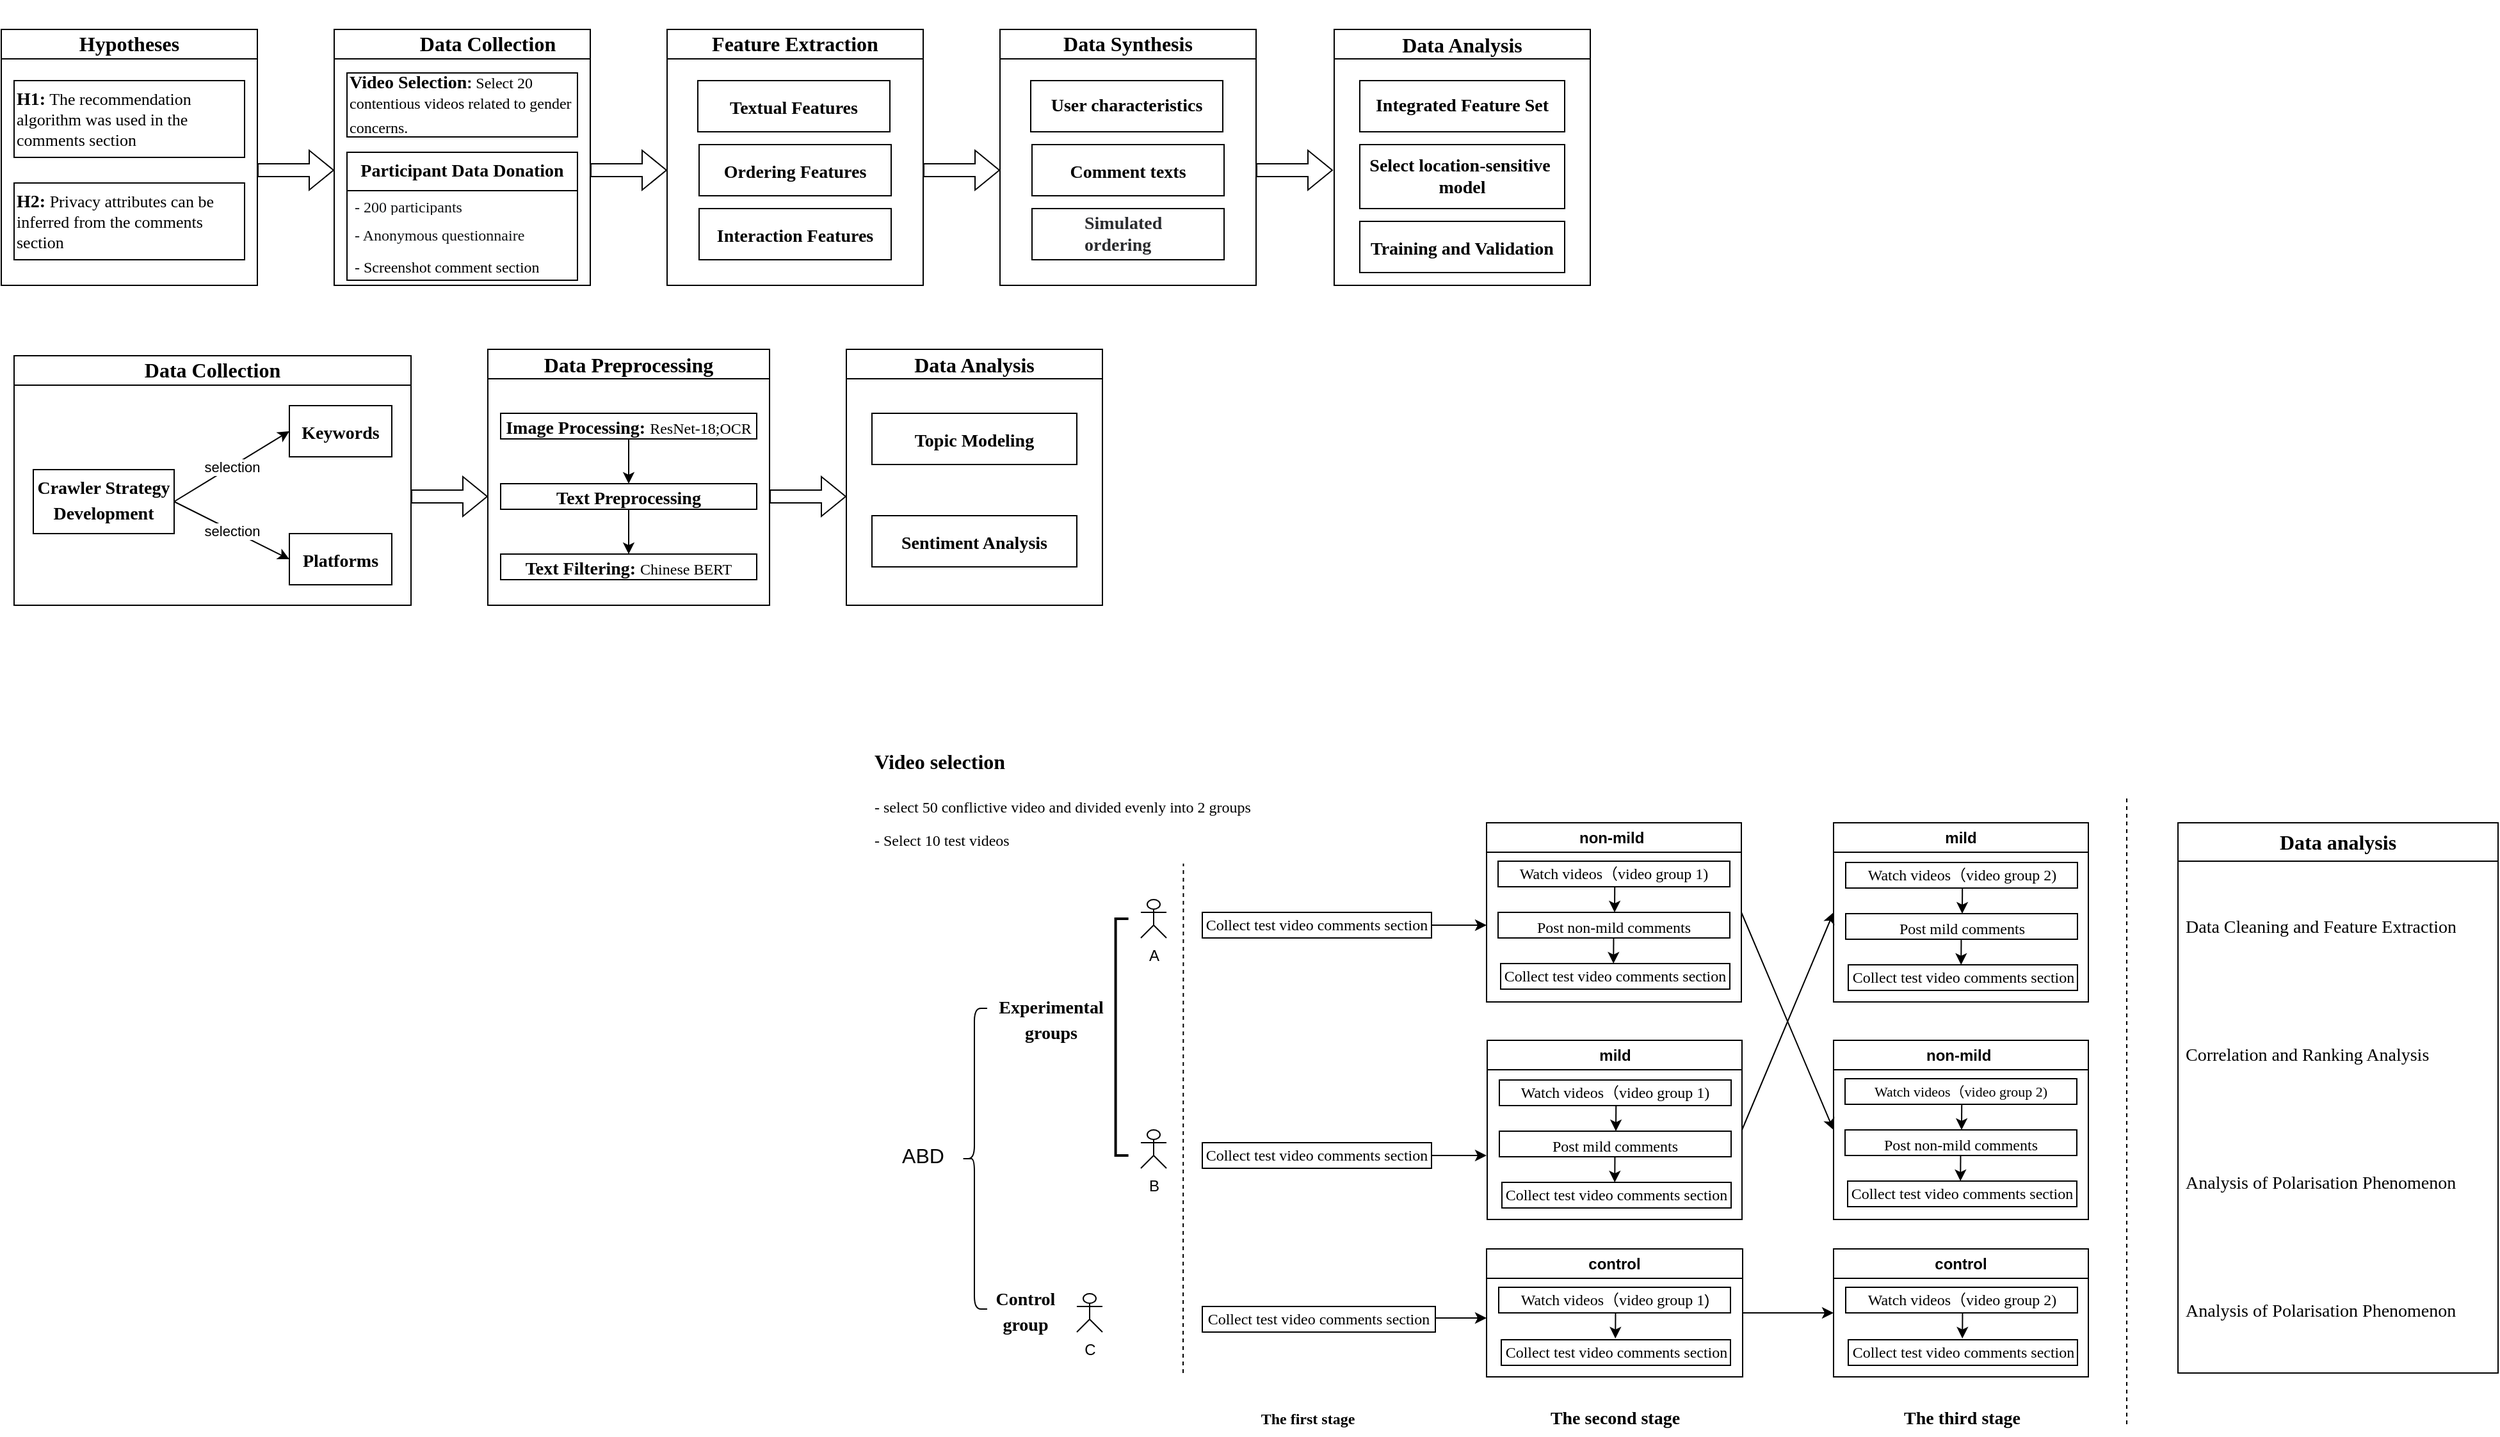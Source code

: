 <mxfile version="22.1.4" type="github">
  <diagram name="第 1 页" id="QIrQ3YniP6jFHcjuNLMh">
    <mxGraphModel dx="1466" dy="863" grid="1" gridSize="10" guides="1" tooltips="1" connect="1" arrows="1" fold="1" page="1" pageScale="1" pageWidth="827" pageHeight="1169" math="0" shadow="0">
      <root>
        <mxCell id="0" />
        <mxCell id="1" parent="0" />
        <mxCell id="Zy6eCbC35qxuOklVpRWe-1" value="&lt;h4 style=&quot;margin: 14pt 0cm 14.5pt; line-height: 29.12px; break-after: avoid; text-align: start;&quot;&gt;&lt;font style=&quot;font-size: 16px;&quot; face=&quot;Times New Roman&quot;&gt;Hypotheses&lt;/font&gt;&lt;/h4&gt;" style="swimlane;whiteSpace=wrap;html=1;verticalAlign=middle;" vertex="1" parent="1">
          <mxGeometry x="150" y="100" width="200" height="200" as="geometry" />
        </mxCell>
        <mxCell id="Zy6eCbC35qxuOklVpRWe-33" value="&lt;font style=&quot;&quot; face=&quot;Times New Roman&quot;&gt;&lt;font style=&quot;font-size: 14px;&quot;&gt;&lt;b&gt;H1:&lt;/b&gt;&lt;/font&gt;&lt;span style=&quot;font-size: 13px;&quot;&gt; The recommendation algorithm was used in the comments section&lt;/span&gt;&lt;/font&gt;" style="rounded=0;whiteSpace=wrap;html=1;align=left;" vertex="1" parent="Zy6eCbC35qxuOklVpRWe-1">
          <mxGeometry x="10" y="40" width="180" height="60" as="geometry" />
        </mxCell>
        <mxCell id="Zy6eCbC35qxuOklVpRWe-34" value="&lt;font style=&quot;&quot; face=&quot;Times New Roman&quot;&gt;&lt;font style=&quot;font-size: 14px;&quot;&gt;&lt;b&gt;H2:&lt;/b&gt;&lt;/font&gt;&lt;span style=&quot;font-size: 13px;&quot;&gt; Privacy attributes can be inferred from the comments section&lt;/span&gt;&lt;/font&gt;" style="rounded=0;whiteSpace=wrap;html=1;align=left;" vertex="1" parent="Zy6eCbC35qxuOklVpRWe-1">
          <mxGeometry x="10" y="120" width="180" height="60" as="geometry" />
        </mxCell>
        <mxCell id="Zy6eCbC35qxuOklVpRWe-4" value="&lt;ul style=&quot;border-color: var(--border-color); text-align: left; box-sizing: border-box; caret-color: rgb(42, 43, 46); color: rgb(42, 43, 46); text-size-adjust: auto;&quot;&gt;&lt;li style=&quot;border-color: var(--border-color); box-sizing: border-box; margin: 0px; padding: 0px; list-style: none;&quot;&gt;&lt;h4 style=&quot;margin: 14pt 0cm 14.5pt; line-height: 29.12px; break-after: avoid; color: rgb(0, 0, 0);&quot;&gt;&lt;font style=&quot;font-size: 16px;&quot; face=&quot;Times New Roman&quot;&gt;Data Collection&lt;/font&gt;&lt;/h4&gt;&lt;/li&gt;&lt;/ul&gt;" style="swimlane;whiteSpace=wrap;html=1;" vertex="1" parent="1">
          <mxGeometry x="410" y="100" width="200" height="200" as="geometry" />
        </mxCell>
        <mxCell id="Zy6eCbC35qxuOklVpRWe-6" value="&lt;font style=&quot;&quot;&gt;&lt;b style=&quot;&quot;&gt;&lt;font face=&quot;Times New Roman&quot; style=&quot;font-size: 14px;&quot;&gt;Video Selection&lt;/font&gt;&lt;/b&gt;&lt;b style=&quot;font-size: 12px;&quot;&gt;:&lt;/b&gt;&lt;span style=&quot;font-size: 12px; font-family: &amp;quot;Times New Roman&amp;quot;, serif;&quot; lang=&quot;EN-US&quot;&gt; &lt;/span&gt;&lt;span style=&quot;font-size: 12px; font-family: &amp;quot;Times New Roman&amp;quot;, serif;&quot; lang=&quot;EN-US&quot;&gt;Select 20 contentious videos related to gender concerns.&lt;/span&gt;&lt;/font&gt;&lt;span style=&quot;font-size: medium;&quot;&gt;&lt;/span&gt;" style="rounded=0;whiteSpace=wrap;html=1;align=left;" vertex="1" parent="Zy6eCbC35qxuOklVpRWe-4">
          <mxGeometry x="10" y="34" width="180" height="50" as="geometry" />
        </mxCell>
        <mxCell id="Zy6eCbC35qxuOklVpRWe-8" value="&lt;b style=&quot;border-color: var(--border-color); text-align: start; text-indent: -28px;&quot;&gt;&lt;font face=&quot;Times New Roman&quot; style=&quot;font-size: 14px;&quot;&gt;Participant Data Donation&lt;/font&gt;&lt;/b&gt;" style="swimlane;fontStyle=0;childLayout=stackLayout;horizontal=1;startSize=30;horizontalStack=0;resizeParent=1;resizeParentMax=0;resizeLast=0;collapsible=1;marginBottom=0;whiteSpace=wrap;html=1;" vertex="1" parent="Zy6eCbC35qxuOklVpRWe-4">
          <mxGeometry x="10" y="96" width="180" height="100" as="geometry" />
        </mxCell>
        <mxCell id="Zy6eCbC35qxuOklVpRWe-9" value="&lt;p style=&quot;box-sizing: border-box; margin: 0px; padding: 0px; color: rgb(16, 18, 20); font-size: var(--main-font-size); line-height: 21px; text-size-adjust: auto;&quot; class=&quot;tgt color_text_0 un-step-trans&quot; data-section=&quot;0&quot;&gt;&lt;font face=&quot;Times New Roman&quot;&gt;- 200 participants&lt;/font&gt;&lt;/p&gt;" style="text;strokeColor=none;fillColor=none;align=left;verticalAlign=middle;spacingLeft=4;spacingRight=4;overflow=hidden;points=[[0,0.5],[1,0.5]];portConstraint=eastwest;rotatable=0;whiteSpace=wrap;html=1;" vertex="1" parent="Zy6eCbC35qxuOklVpRWe-8">
          <mxGeometry y="30" width="180" height="20" as="geometry" />
        </mxCell>
        <mxCell id="Zy6eCbC35qxuOklVpRWe-10" value="&lt;p style=&quot;border-color: var(--border-color); font-size: var(--main-font-size); box-sizing: border-box; margin: 0px; padding: 0px; color: rgb(16, 18, 20); line-height: 21px; text-size-adjust: auto;&quot; class=&quot;tgt color_text_0 un-step-trans&quot; data-section=&quot;1&quot;&gt;&lt;font face=&quot;Times New Roman&quot;&gt;- Anonymous questionnaire&lt;/font&gt;&lt;/p&gt;" style="text;strokeColor=none;fillColor=none;align=left;verticalAlign=middle;spacingLeft=4;spacingRight=4;overflow=hidden;points=[[0,0.5],[1,0.5]];portConstraint=eastwest;rotatable=0;whiteSpace=wrap;html=1;" vertex="1" parent="Zy6eCbC35qxuOklVpRWe-8">
          <mxGeometry y="50" width="180" height="30" as="geometry" />
        </mxCell>
        <mxCell id="Zy6eCbC35qxuOklVpRWe-11" value="&lt;font face=&quot;Times New Roman&quot;&gt;- Screenshot comment section&lt;/font&gt;" style="text;strokeColor=none;fillColor=none;align=left;verticalAlign=middle;spacingLeft=4;spacingRight=4;overflow=hidden;points=[[0,0.5],[1,0.5]];portConstraint=eastwest;rotatable=0;whiteSpace=wrap;html=1;" vertex="1" parent="Zy6eCbC35qxuOklVpRWe-8">
          <mxGeometry y="80" width="180" height="20" as="geometry" />
        </mxCell>
        <mxCell id="Zy6eCbC35qxuOklVpRWe-13" value="&lt;h4 style=&quot;margin: 14pt 0cm 14.5pt; line-height: 29.12px; break-after: avoid; text-align: start;&quot;&gt;&lt;font style=&quot;font-size: 16px;&quot; face=&quot;Times New Roman&quot;&gt;Feature Extraction&lt;/font&gt;&lt;/h4&gt;" style="swimlane;whiteSpace=wrap;html=1;" vertex="1" parent="1">
          <mxGeometry x="670" y="100" width="200" height="200" as="geometry" />
        </mxCell>
        <mxCell id="Zy6eCbC35qxuOklVpRWe-14" value="&lt;b style=&quot;text-align: start;&quot;&gt;&lt;font face=&quot;Times New Roman&quot; style=&quot;font-size: 14px;&quot;&gt;Textual Features&lt;/font&gt;&lt;/b&gt;&lt;span style=&quot;font-size: medium; text-align: start;&quot;&gt;&lt;/span&gt;" style="rounded=0;whiteSpace=wrap;html=1;" vertex="1" parent="Zy6eCbC35qxuOklVpRWe-13">
          <mxGeometry x="24" y="40" width="150" height="40" as="geometry" />
        </mxCell>
        <mxCell id="Zy6eCbC35qxuOklVpRWe-16" value="&lt;b style=&quot;text-align: start;&quot;&gt;&lt;font face=&quot;Times New Roman&quot; style=&quot;font-size: 14px;&quot;&gt;Interaction Features&lt;/font&gt;&lt;/b&gt;&lt;span style=&quot;font-size: medium; text-align: start;&quot;&gt;&lt;/span&gt;" style="rounded=0;whiteSpace=wrap;html=1;" vertex="1" parent="Zy6eCbC35qxuOklVpRWe-13">
          <mxGeometry x="25" y="140" width="150" height="40" as="geometry" />
        </mxCell>
        <mxCell id="Zy6eCbC35qxuOklVpRWe-15" value="&lt;b style=&quot;text-align: start;&quot;&gt;&lt;font face=&quot;Times New Roman&quot; style=&quot;font-size: 14px;&quot;&gt;Ordering Features&lt;/font&gt;&lt;/b&gt;&lt;span style=&quot;font-size: medium; text-align: start;&quot;&gt;&lt;/span&gt;" style="rounded=0;whiteSpace=wrap;html=1;" vertex="1" parent="Zy6eCbC35qxuOklVpRWe-13">
          <mxGeometry x="25" y="90" width="150" height="40" as="geometry" />
        </mxCell>
        <mxCell id="Zy6eCbC35qxuOklVpRWe-17" value="&lt;h4 style=&quot;margin: 14pt 0cm 14.5pt; line-height: 29.12px; break-after: avoid; text-align: start;&quot;&gt;&lt;font style=&quot;font-size: 16px;&quot; face=&quot;Times New Roman&quot;&gt;Data Synthesis&lt;/font&gt;&lt;br&gt;&lt;/h4&gt;" style="swimlane;whiteSpace=wrap;html=1;" vertex="1" parent="1">
          <mxGeometry x="930" y="100" width="200" height="200" as="geometry" />
        </mxCell>
        <mxCell id="Zy6eCbC35qxuOklVpRWe-18" value="&lt;font style=&quot;font-size: 14px;&quot; face=&quot;Times New Roman&quot;&gt;&lt;b&gt;User characteristics&lt;/b&gt;&lt;/font&gt;" style="rounded=0;whiteSpace=wrap;html=1;" vertex="1" parent="Zy6eCbC35qxuOklVpRWe-17">
          <mxGeometry x="24" y="40" width="150" height="40" as="geometry" />
        </mxCell>
        <mxCell id="Zy6eCbC35qxuOklVpRWe-19" value="&lt;ul style=&quot;box-sizing: border-box; text-align: start; text-size-adjust: auto;&quot;&gt;&lt;li style=&quot;box-sizing: border-box; margin: 0px; padding: 0px; list-style: none;&quot;&gt;&lt;font style=&quot;font-size: 14px;&quot; face=&quot;Times New Roman&quot; color=&quot;#2a2b2e&quot;&gt;&lt;b&gt;Simulated ordering&lt;/b&gt;&lt;/font&gt;&lt;br&gt;&lt;/li&gt;&lt;/ul&gt;" style="rounded=0;whiteSpace=wrap;html=1;" vertex="1" parent="Zy6eCbC35qxuOklVpRWe-17">
          <mxGeometry x="25" y="140" width="150" height="40" as="geometry" />
        </mxCell>
        <mxCell id="Zy6eCbC35qxuOklVpRWe-20" value="&lt;b style=&quot;text-align: start;&quot;&gt;&lt;font face=&quot;Times New Roman&quot; style=&quot;font-size: 14px;&quot;&gt;Comment texts&lt;/font&gt;&lt;/b&gt;&lt;span style=&quot;font-size: medium; text-align: start;&quot;&gt;&lt;/span&gt;" style="rounded=0;whiteSpace=wrap;html=1;" vertex="1" parent="Zy6eCbC35qxuOklVpRWe-17">
          <mxGeometry x="25" y="90" width="150" height="40" as="geometry" />
        </mxCell>
        <mxCell id="Zy6eCbC35qxuOklVpRWe-21" value="&lt;font style=&quot;font-size: 16px;&quot; face=&quot;Times New Roman&quot;&gt;Data Analysis&lt;/font&gt;&lt;span style=&quot;font-size: medium; font-weight: 400; text-align: start;&quot;&gt;&lt;/span&gt;" style="swimlane;whiteSpace=wrap;html=1;" vertex="1" parent="1">
          <mxGeometry x="1191" y="100" width="200" height="200" as="geometry" />
        </mxCell>
        <mxCell id="Zy6eCbC35qxuOklVpRWe-24" value="&lt;font face=&quot;Times New Roman&quot; style=&quot;font-size: 14px;&quot;&gt;&lt;b&gt;Integrated Feature Set&lt;/b&gt;&lt;/font&gt;" style="rounded=0;whiteSpace=wrap;html=1;" vertex="1" parent="Zy6eCbC35qxuOklVpRWe-21">
          <mxGeometry x="20" y="40" width="160" height="40" as="geometry" />
        </mxCell>
        <mxCell id="Zy6eCbC35qxuOklVpRWe-25" value="&lt;font style=&quot;font-size: 14px;&quot; face=&quot;Times New Roman&quot;&gt;&lt;b&gt;Select location-sensitive&amp;nbsp; model&lt;/b&gt;&lt;/font&gt;" style="rounded=0;whiteSpace=wrap;html=1;" vertex="1" parent="Zy6eCbC35qxuOklVpRWe-21">
          <mxGeometry x="20" y="90" width="160" height="50" as="geometry" />
        </mxCell>
        <mxCell id="Zy6eCbC35qxuOklVpRWe-26" value="&lt;b style=&quot;text-align: start;&quot;&gt;&lt;font face=&quot;Times New Roman&quot; style=&quot;font-size: 14px;&quot;&gt;Training and Validation&lt;/font&gt;&lt;/b&gt;&lt;span style=&quot;font-size: medium; text-align: start;&quot;&gt;&lt;/span&gt;" style="rounded=0;whiteSpace=wrap;html=1;" vertex="1" parent="Zy6eCbC35qxuOklVpRWe-21">
          <mxGeometry x="20" y="150" width="160" height="40" as="geometry" />
        </mxCell>
        <mxCell id="Zy6eCbC35qxuOklVpRWe-27" value="" style="shape=flexArrow;endArrow=classic;html=1;rounded=0;" edge="1" parent="1">
          <mxGeometry width="50" height="50" relative="1" as="geometry">
            <mxPoint x="350" y="210" as="sourcePoint" />
            <mxPoint x="410" y="210" as="targetPoint" />
          </mxGeometry>
        </mxCell>
        <mxCell id="Zy6eCbC35qxuOklVpRWe-28" value="" style="shape=flexArrow;endArrow=classic;html=1;rounded=0;" edge="1" parent="1">
          <mxGeometry width="50" height="50" relative="1" as="geometry">
            <mxPoint x="610" y="210" as="sourcePoint" />
            <mxPoint x="670" y="210" as="targetPoint" />
          </mxGeometry>
        </mxCell>
        <mxCell id="Zy6eCbC35qxuOklVpRWe-29" value="" style="shape=flexArrow;endArrow=classic;html=1;rounded=0;" edge="1" parent="1">
          <mxGeometry width="50" height="50" relative="1" as="geometry">
            <mxPoint x="870" y="210" as="sourcePoint" />
            <mxPoint x="930" y="210" as="targetPoint" />
          </mxGeometry>
        </mxCell>
        <mxCell id="Zy6eCbC35qxuOklVpRWe-30" value="" style="shape=flexArrow;endArrow=classic;html=1;rounded=0;" edge="1" parent="1">
          <mxGeometry width="50" height="50" relative="1" as="geometry">
            <mxPoint x="1130" y="210" as="sourcePoint" />
            <mxPoint x="1190" y="210" as="targetPoint" />
          </mxGeometry>
        </mxCell>
        <mxCell id="Zy6eCbC35qxuOklVpRWe-64" value="&lt;h4 style=&quot;margin: 14pt 0cm 14.5pt; line-height: 29.12px; break-after: avoid; text-align: start;&quot;&gt;&lt;font style=&quot;font-size: 16px;&quot; face=&quot;Times New Roman&quot;&gt;Data Collection&lt;/font&gt;&lt;/h4&gt;&lt;h4 style=&quot;margin: 14pt 0cm 14.5pt; line-height: 29.12px; break-after: avoid; font-size: 14pt; font-family: &amp;quot;等线 Light&amp;quot;; text-align: start;&quot;&gt;&lt;/h4&gt;" style="swimlane;whiteSpace=wrap;html=1;verticalAlign=middle;" vertex="1" parent="1">
          <mxGeometry x="160" y="355" width="310" height="195" as="geometry" />
        </mxCell>
        <mxCell id="Zy6eCbC35qxuOklVpRWe-89" value="&lt;b style=&quot;text-align: start;&quot;&gt;&lt;font style=&quot;font-size: 14px;&quot; face=&quot;Times New Roman&quot;&gt;Crawler Strategy Development&lt;/font&gt;&lt;/b&gt;&lt;span style=&quot;font-size: medium; text-align: start;&quot;&gt;&lt;/span&gt;" style="rounded=0;whiteSpace=wrap;html=1;" vertex="1" parent="Zy6eCbC35qxuOklVpRWe-64">
          <mxGeometry x="15" y="89" width="110" height="50" as="geometry" />
        </mxCell>
        <mxCell id="Zy6eCbC35qxuOklVpRWe-90" value="&lt;b style=&quot;text-align: start;&quot;&gt;&lt;font face=&quot;Times New Roman&quot; style=&quot;font-size: 14px;&quot;&gt;Keywords&lt;/font&gt;&lt;/b&gt;&lt;span style=&quot;font-size: medium; text-align: start;&quot;&gt;&lt;/span&gt;" style="rounded=0;whiteSpace=wrap;html=1;" vertex="1" parent="Zy6eCbC35qxuOklVpRWe-64">
          <mxGeometry x="215" y="39" width="80" height="40" as="geometry" />
        </mxCell>
        <mxCell id="Zy6eCbC35qxuOklVpRWe-91" value="&lt;b style=&quot;text-align: start;&quot;&gt;&lt;font style=&quot;font-size: 14px;&quot; face=&quot;Times New Roman&quot;&gt;Platforms&lt;/font&gt;&lt;/b&gt;&lt;span style=&quot;font-size: medium; text-align: start;&quot;&gt;&lt;/span&gt;" style="rounded=0;whiteSpace=wrap;html=1;" vertex="1" parent="Zy6eCbC35qxuOklVpRWe-64">
          <mxGeometry x="215" y="139" width="80" height="40" as="geometry" />
        </mxCell>
        <mxCell id="Zy6eCbC35qxuOklVpRWe-94" value="" style="endArrow=classic;html=1;rounded=0;exitX=1;exitY=0.5;exitDx=0;exitDy=0;" edge="1" parent="Zy6eCbC35qxuOklVpRWe-64" source="Zy6eCbC35qxuOklVpRWe-89">
          <mxGeometry relative="1" as="geometry">
            <mxPoint x="125" y="99" as="sourcePoint" />
            <mxPoint x="215" y="59" as="targetPoint" />
          </mxGeometry>
        </mxCell>
        <mxCell id="Zy6eCbC35qxuOklVpRWe-95" value="selection" style="edgeLabel;resizable=0;html=1;align=center;verticalAlign=middle;" connectable="0" vertex="1" parent="Zy6eCbC35qxuOklVpRWe-94">
          <mxGeometry relative="1" as="geometry" />
        </mxCell>
        <mxCell id="Zy6eCbC35qxuOklVpRWe-100" value="" style="endArrow=classic;html=1;rounded=0;entryX=0;entryY=0.5;entryDx=0;entryDy=0;exitX=1;exitY=0.5;exitDx=0;exitDy=0;" edge="1" parent="Zy6eCbC35qxuOklVpRWe-64" source="Zy6eCbC35qxuOklVpRWe-89" target="Zy6eCbC35qxuOklVpRWe-91">
          <mxGeometry relative="1" as="geometry">
            <mxPoint x="125" y="109" as="sourcePoint" />
            <mxPoint x="205" y="169" as="targetPoint" />
          </mxGeometry>
        </mxCell>
        <mxCell id="Zy6eCbC35qxuOklVpRWe-101" value="selection" style="edgeLabel;resizable=0;html=1;align=center;verticalAlign=middle;" connectable="0" vertex="1" parent="Zy6eCbC35qxuOklVpRWe-100">
          <mxGeometry relative="1" as="geometry" />
        </mxCell>
        <mxCell id="Zy6eCbC35qxuOklVpRWe-81" value="&lt;font style=&quot;font-size: 16px;&quot; face=&quot;Times New Roman&quot;&gt;Data Preprocessing&lt;/font&gt;&lt;span style=&quot;font-size: medium; font-weight: 400; text-align: start;&quot;&gt;&lt;/span&gt;" style="swimlane;whiteSpace=wrap;html=1;" vertex="1" parent="1">
          <mxGeometry x="530" y="350" width="220" height="200" as="geometry" />
        </mxCell>
        <mxCell id="Zy6eCbC35qxuOklVpRWe-74" value="&lt;b style=&quot;&quot;&gt;&lt;font style=&quot;font-size: 14px;&quot; face=&quot;Times New Roman&quot;&gt;Image Processing:&amp;nbsp;&lt;/font&gt;&lt;/b&gt;&lt;span style=&quot;font-size: medium;&quot;&gt;&lt;/span&gt;&lt;font face=&quot;Times New Roman&quot;&gt;ResNet-18;OCR&lt;/font&gt;" style="rounded=0;whiteSpace=wrap;html=1;align=center;" vertex="1" parent="Zy6eCbC35qxuOklVpRWe-81">
          <mxGeometry x="10" y="50" width="200" height="20" as="geometry" />
        </mxCell>
        <mxCell id="Zy6eCbC35qxuOklVpRWe-75" value="&lt;b style=&quot;text-align: start;&quot;&gt;&lt;font style=&quot;font-size: 14px;&quot; face=&quot;Times New Roman&quot;&gt;Text Filtering:&amp;nbsp;&lt;/font&gt;&lt;/b&gt;&lt;span style=&quot;text-align: start;&quot;&gt;&lt;/span&gt;&lt;font face=&quot;Times New Roman&quot; style=&quot;font-size: 12px;&quot;&gt;Chinese BERT&lt;/font&gt;&lt;span style=&quot;font-size: medium; text-align: start;&quot;&gt;&lt;/span&gt;" style="rounded=0;whiteSpace=wrap;html=1;" vertex="1" parent="Zy6eCbC35qxuOklVpRWe-81">
          <mxGeometry x="10" y="160" width="200" height="20" as="geometry" />
        </mxCell>
        <mxCell id="Zy6eCbC35qxuOklVpRWe-76" value="&lt;b style=&quot;text-align: start;&quot;&gt;&lt;font style=&quot;font-size: 14px;&quot; face=&quot;Times New Roman&quot;&gt;Text Preprocessing&lt;/font&gt;&lt;/b&gt;&lt;span style=&quot;font-size: medium; text-align: start;&quot;&gt;&lt;/span&gt;" style="rounded=0;whiteSpace=wrap;html=1;" vertex="1" parent="Zy6eCbC35qxuOklVpRWe-81">
          <mxGeometry x="10" y="105" width="200" height="20" as="geometry" />
        </mxCell>
        <mxCell id="Zy6eCbC35qxuOklVpRWe-110" value="" style="endArrow=classic;html=1;rounded=0;entryX=0.5;entryY=0;entryDx=0;entryDy=0;exitX=0.5;exitY=1;exitDx=0;exitDy=0;" edge="1" parent="Zy6eCbC35qxuOklVpRWe-81" source="Zy6eCbC35qxuOklVpRWe-76" target="Zy6eCbC35qxuOklVpRWe-75">
          <mxGeometry width="50" height="50" relative="1" as="geometry">
            <mxPoint x="40" y="120" as="sourcePoint" />
            <mxPoint x="90" y="70" as="targetPoint" />
          </mxGeometry>
        </mxCell>
        <mxCell id="Zy6eCbC35qxuOklVpRWe-111" value="" style="endArrow=classic;html=1;rounded=0;entryX=0.5;entryY=0;entryDx=0;entryDy=0;exitX=0.5;exitY=1;exitDx=0;exitDy=0;" edge="1" parent="Zy6eCbC35qxuOklVpRWe-81" source="Zy6eCbC35qxuOklVpRWe-74" target="Zy6eCbC35qxuOklVpRWe-76">
          <mxGeometry width="50" height="50" relative="1" as="geometry">
            <mxPoint x="110" y="70" as="sourcePoint" />
            <mxPoint x="109.81" y="105" as="targetPoint" />
          </mxGeometry>
        </mxCell>
        <mxCell id="Zy6eCbC35qxuOklVpRWe-85" value="" style="shape=flexArrow;endArrow=classic;html=1;rounded=0;" edge="1" parent="1">
          <mxGeometry width="50" height="50" relative="1" as="geometry">
            <mxPoint x="470" y="465" as="sourcePoint" />
            <mxPoint x="530" y="465" as="targetPoint" />
          </mxGeometry>
        </mxCell>
        <mxCell id="Zy6eCbC35qxuOklVpRWe-88" value="" style="shape=flexArrow;endArrow=classic;html=1;rounded=0;" edge="1" parent="1">
          <mxGeometry width="50" height="50" relative="1" as="geometry">
            <mxPoint x="750" y="465" as="sourcePoint" />
            <mxPoint x="810" y="465" as="targetPoint" />
          </mxGeometry>
        </mxCell>
        <mxCell id="Zy6eCbC35qxuOklVpRWe-112" value="&lt;font style=&quot;font-size: 16px;&quot; face=&quot;Times New Roman&quot;&gt;Data Analysis&lt;/font&gt;&lt;span style=&quot;font-size: medium; font-weight: 400; text-align: start;&quot;&gt;&lt;/span&gt;" style="swimlane;whiteSpace=wrap;html=1;" vertex="1" parent="1">
          <mxGeometry x="810" y="350" width="200" height="200" as="geometry" />
        </mxCell>
        <mxCell id="Zy6eCbC35qxuOklVpRWe-113" value="&lt;b style=&quot;text-align: start;&quot;&gt;&lt;font style=&quot;font-size: 14px;&quot; face=&quot;Times New Roman&quot;&gt;Topic Modeling&lt;/font&gt;&lt;/b&gt;&lt;span style=&quot;font-size: medium; text-align: start;&quot;&gt;&lt;/span&gt;" style="rounded=0;whiteSpace=wrap;html=1;" vertex="1" parent="Zy6eCbC35qxuOklVpRWe-112">
          <mxGeometry x="20" y="50" width="160" height="40" as="geometry" />
        </mxCell>
        <mxCell id="Zy6eCbC35qxuOklVpRWe-114" value="&lt;b style=&quot;text-align: start;&quot;&gt;&lt;font style=&quot;font-size: 14px;&quot; face=&quot;Times New Roman&quot;&gt;Sentiment Analysis&lt;/font&gt;&lt;/b&gt;&lt;span style=&quot;font-size: medium; text-align: start;&quot;&gt;&lt;/span&gt;" style="rounded=0;whiteSpace=wrap;html=1;" vertex="1" parent="Zy6eCbC35qxuOklVpRWe-112">
          <mxGeometry x="20" y="130" width="160" height="40" as="geometry" />
        </mxCell>
        <mxCell id="Zy6eCbC35qxuOklVpRWe-116" value="&lt;font style=&quot;font-size: 16px;&quot;&gt;ABD&lt;/font&gt;" style="text;html=1;strokeColor=none;fillColor=none;align=center;verticalAlign=middle;whiteSpace=wrap;rounded=0;" vertex="1" parent="1">
          <mxGeometry x="840" y="970" width="60" height="20" as="geometry" />
        </mxCell>
        <mxCell id="Zy6eCbC35qxuOklVpRWe-117" value="A" style="shape=umlActor;verticalLabelPosition=bottom;verticalAlign=top;html=1;outlineConnect=0;" vertex="1" parent="1">
          <mxGeometry x="1040" y="780" width="20" height="30" as="geometry" />
        </mxCell>
        <mxCell id="Zy6eCbC35qxuOklVpRWe-118" value="B" style="shape=umlActor;verticalLabelPosition=bottom;verticalAlign=top;html=1;outlineConnect=0;" vertex="1" parent="1">
          <mxGeometry x="1040" y="960" width="20" height="30" as="geometry" />
        </mxCell>
        <mxCell id="Zy6eCbC35qxuOklVpRWe-119" value="C" style="shape=umlActor;verticalLabelPosition=bottom;verticalAlign=top;html=1;outlineConnect=0;" vertex="1" parent="1">
          <mxGeometry x="990" y="1088" width="20" height="30" as="geometry" />
        </mxCell>
        <mxCell id="Zy6eCbC35qxuOklVpRWe-127" value="" style="shape=curlyBracket;whiteSpace=wrap;html=1;rounded=1;labelPosition=left;verticalLabelPosition=middle;align=right;verticalAlign=middle;" vertex="1" parent="1">
          <mxGeometry x="900" y="865" width="20" height="235" as="geometry" />
        </mxCell>
        <mxCell id="Zy6eCbC35qxuOklVpRWe-137" value="&lt;b style=&quot;text-align: start;&quot;&gt;&lt;font face=&quot;Times New Roman&quot; style=&quot;font-size: 14px;&quot;&gt;Experimental groups&lt;/font&gt;&lt;/b&gt;&lt;span style=&quot;font-size: medium; text-align: start;&quot;&gt;&lt;/span&gt;" style="text;html=1;strokeColor=none;fillColor=none;align=center;verticalAlign=middle;whiteSpace=wrap;rounded=0;" vertex="1" parent="1">
          <mxGeometry x="940" y="860" width="60" height="30" as="geometry" />
        </mxCell>
        <mxCell id="Zy6eCbC35qxuOklVpRWe-139" value="&lt;b style=&quot;text-align: start;&quot;&gt;&lt;font style=&quot;font-size: 14px;&quot; face=&quot;Times New Roman&quot;&gt;Control group&lt;/font&gt;&lt;/b&gt;&lt;span style=&quot;font-size: medium; text-align: start;&quot;&gt;&lt;/span&gt;" style="text;html=1;strokeColor=none;fillColor=none;align=center;verticalAlign=middle;whiteSpace=wrap;rounded=0;" vertex="1" parent="1">
          <mxGeometry x="920" y="1088" width="60" height="30" as="geometry" />
        </mxCell>
        <mxCell id="Zy6eCbC35qxuOklVpRWe-141" value="&lt;h1&gt;&lt;font face=&quot;Times New Roman&quot;&gt;&lt;b style=&quot;font-size: medium;&quot;&gt;Video selection&lt;/b&gt;&lt;span style=&quot;font-size: medium; font-weight: 400;&quot;&gt;&lt;/span&gt;&lt;br&gt;&lt;/font&gt;&lt;/h1&gt;&lt;p&gt;&lt;font style=&quot;font-size: 12px;&quot; face=&quot;Times New Roman&quot;&gt;- select 50 conflictive video and divided evenly into 2 groups&lt;/font&gt;&lt;/p&gt;&lt;font style=&quot;font-size: 12px;&quot; face=&quot;Times New Roman&quot;&gt;- Select 10 test videos&lt;/font&gt;" style="text;html=1;strokeColor=none;fillColor=none;spacing=5;spacingTop=-20;whiteSpace=wrap;overflow=hidden;rounded=0;" vertex="1" parent="1">
          <mxGeometry x="827" y="650" width="360" height="100" as="geometry" />
        </mxCell>
        <mxCell id="Zy6eCbC35qxuOklVpRWe-146" value="&lt;b style=&quot;text-align: start;&quot;&gt;&lt;font style=&quot;font-size: 12px;&quot; face=&quot;Times New Roman&quot;&gt;The first stage&lt;/font&gt;&lt;/b&gt;&lt;span style=&quot;font-size: medium; text-align: start;&quot;&gt;&lt;/span&gt;" style="text;html=1;align=center;verticalAlign=middle;resizable=0;points=[];autosize=1;strokeColor=none;fillColor=none;" vertex="1" parent="1">
          <mxGeometry x="1120" y="1169" width="100" height="30" as="geometry" />
        </mxCell>
        <mxCell id="Zy6eCbC35qxuOklVpRWe-154" value="" style="strokeWidth=2;html=1;shape=mxgraph.flowchart.annotation_1;align=left;pointerEvents=1;" vertex="1" parent="1">
          <mxGeometry x="1020.3" y="795" width="10" height="185" as="geometry" />
        </mxCell>
        <mxCell id="Zy6eCbC35qxuOklVpRWe-157" value="" style="endArrow=none;dashed=1;html=1;rounded=0;entryX=0.684;entryY=1.019;entryDx=0;entryDy=0;entryPerimeter=0;" edge="1" parent="1" target="Zy6eCbC35qxuOklVpRWe-141">
          <mxGeometry width="50" height="50" relative="1" as="geometry">
            <mxPoint x="1073" y="1150" as="sourcePoint" />
            <mxPoint x="1080" y="910" as="targetPoint" />
          </mxGeometry>
        </mxCell>
        <mxCell id="Zy6eCbC35qxuOklVpRWe-177" value="&lt;font face=&quot;Times New Roman&quot;&gt;Collect test video comments section&lt;/font&gt;" style="rounded=0;whiteSpace=wrap;html=1;" vertex="1" parent="1">
          <mxGeometry x="1088" y="1098" width="182" height="20" as="geometry" />
        </mxCell>
        <mxCell id="Zy6eCbC35qxuOklVpRWe-178" value="&lt;font face=&quot;Times New Roman&quot;&gt;Collect test video comments section&lt;/font&gt;" style="rounded=0;whiteSpace=wrap;html=1;" vertex="1" parent="1">
          <mxGeometry x="1088" y="970" width="179" height="20" as="geometry" />
        </mxCell>
        <mxCell id="Zy6eCbC35qxuOklVpRWe-179" value="&lt;font face=&quot;Times New Roman&quot;&gt;Collect test video comments section&lt;/font&gt;" style="rounded=0;whiteSpace=wrap;html=1;" vertex="1" parent="1">
          <mxGeometry x="1088" y="790" width="179" height="20" as="geometry" />
        </mxCell>
        <mxCell id="Zy6eCbC35qxuOklVpRWe-184" value="control" style="swimlane;whiteSpace=wrap;html=1;" vertex="1" parent="1">
          <mxGeometry x="1310" y="1053" width="200" height="100" as="geometry" />
        </mxCell>
        <mxCell id="Zy6eCbC35qxuOklVpRWe-186" value="&lt;font face=&quot;Times New Roman&quot;&gt;Collect test video comments section&lt;/font&gt;" style="rounded=0;whiteSpace=wrap;html=1;" vertex="1" parent="Zy6eCbC35qxuOklVpRWe-184">
          <mxGeometry x="11.5" y="71" width="179" height="20" as="geometry" />
        </mxCell>
        <mxCell id="Zy6eCbC35qxuOklVpRWe-187" value="&lt;font face=&quot;Times New Roman&quot;&gt;Watch videos（video group 1&lt;/font&gt;)" style="rounded=0;whiteSpace=wrap;html=1;" vertex="1" parent="Zy6eCbC35qxuOklVpRWe-184">
          <mxGeometry x="9.5" y="30" width="181" height="20" as="geometry" />
        </mxCell>
        <mxCell id="Zy6eCbC35qxuOklVpRWe-189" value="" style="endArrow=classic;html=1;rounded=0;" edge="1" parent="Zy6eCbC35qxuOklVpRWe-184">
          <mxGeometry width="50" height="50" relative="1" as="geometry">
            <mxPoint x="100.74" y="50" as="sourcePoint" />
            <mxPoint x="100.62" y="70" as="targetPoint" />
          </mxGeometry>
        </mxCell>
        <mxCell id="Zy6eCbC35qxuOklVpRWe-190" value="non-mild&amp;nbsp;" style="swimlane;whiteSpace=wrap;html=1;" vertex="1" parent="1">
          <mxGeometry x="1581" y="890" width="199" height="140" as="geometry" />
        </mxCell>
        <mxCell id="Zy6eCbC35qxuOklVpRWe-191" value="&lt;font face=&quot;Times New Roman&quot;&gt;Post&amp;nbsp;non-mild comments&lt;/font&gt;&lt;span style=&quot;font-size: medium; text-align: start;&quot;&gt;&lt;/span&gt;" style="whiteSpace=wrap;html=1;" vertex="1" parent="Zy6eCbC35qxuOklVpRWe-190">
          <mxGeometry x="9" y="70" width="181" height="20" as="geometry" />
        </mxCell>
        <mxCell id="Zy6eCbC35qxuOklVpRWe-192" value="&lt;font face=&quot;Times New Roman&quot;&gt;Collect test video comments section&lt;/font&gt;" style="rounded=0;whiteSpace=wrap;html=1;" vertex="1" parent="Zy6eCbC35qxuOklVpRWe-190">
          <mxGeometry x="11" y="110" width="179" height="20" as="geometry" />
        </mxCell>
        <mxCell id="Zy6eCbC35qxuOklVpRWe-193" value="&lt;font face=&quot;Times New Roman&quot; style=&quot;font-size: 11px;&quot;&gt;&lt;font style=&quot;font-size: 11px;&quot;&gt;Watch videos&lt;/font&gt;（video group 2)&lt;/font&gt;" style="rounded=0;whiteSpace=wrap;html=1;" vertex="1" parent="Zy6eCbC35qxuOklVpRWe-190">
          <mxGeometry x="9" y="30" width="181" height="20" as="geometry" />
        </mxCell>
        <mxCell id="Zy6eCbC35qxuOklVpRWe-194" value="" style="endArrow=classic;html=1;rounded=0;" edge="1" parent="Zy6eCbC35qxuOklVpRWe-190">
          <mxGeometry width="50" height="50" relative="1" as="geometry">
            <mxPoint x="100.12" y="50" as="sourcePoint" />
            <mxPoint x="100" y="70" as="targetPoint" />
          </mxGeometry>
        </mxCell>
        <mxCell id="Zy6eCbC35qxuOklVpRWe-195" value="" style="endArrow=classic;html=1;rounded=0;" edge="1" parent="Zy6eCbC35qxuOklVpRWe-190">
          <mxGeometry width="50" height="50" relative="1" as="geometry">
            <mxPoint x="99.24" y="90" as="sourcePoint" />
            <mxPoint x="99.12" y="110" as="targetPoint" />
          </mxGeometry>
        </mxCell>
        <mxCell id="Zy6eCbC35qxuOklVpRWe-196" value="mild" style="swimlane;whiteSpace=wrap;html=1;" vertex="1" parent="1">
          <mxGeometry x="1581" y="720" width="199" height="140" as="geometry" />
        </mxCell>
        <mxCell id="Zy6eCbC35qxuOklVpRWe-197" value="&lt;font face=&quot;Times New Roman&quot;&gt;Post mild comments&lt;/font&gt;&lt;span style=&quot;font-size: medium; text-align: start;&quot;&gt;&lt;/span&gt;" style="whiteSpace=wrap;html=1;" vertex="1" parent="Zy6eCbC35qxuOklVpRWe-196">
          <mxGeometry x="9.5" y="71" width="181" height="20" as="geometry" />
        </mxCell>
        <mxCell id="Zy6eCbC35qxuOklVpRWe-198" value="&lt;font face=&quot;Times New Roman&quot;&gt;Collect test video comments section&lt;/font&gt;" style="rounded=0;whiteSpace=wrap;html=1;" vertex="1" parent="Zy6eCbC35qxuOklVpRWe-196">
          <mxGeometry x="11.5" y="111" width="179" height="20" as="geometry" />
        </mxCell>
        <mxCell id="Zy6eCbC35qxuOklVpRWe-199" value="&lt;font face=&quot;Times New Roman&quot; style=&quot;font-size: 12px;&quot;&gt;&lt;font style=&quot;font-size: 12px;&quot;&gt;Watch videos&lt;/font&gt;（video group 2)&lt;/font&gt;" style="rounded=0;whiteSpace=wrap;html=1;" vertex="1" parent="Zy6eCbC35qxuOklVpRWe-196">
          <mxGeometry x="9.5" y="31" width="181" height="20" as="geometry" />
        </mxCell>
        <mxCell id="Zy6eCbC35qxuOklVpRWe-200" value="" style="endArrow=classic;html=1;rounded=0;" edge="1" parent="Zy6eCbC35qxuOklVpRWe-196">
          <mxGeometry width="50" height="50" relative="1" as="geometry">
            <mxPoint x="100.62" y="51" as="sourcePoint" />
            <mxPoint x="100.5" y="71" as="targetPoint" />
          </mxGeometry>
        </mxCell>
        <mxCell id="Zy6eCbC35qxuOklVpRWe-201" value="" style="endArrow=classic;html=1;rounded=0;" edge="1" parent="Zy6eCbC35qxuOklVpRWe-196">
          <mxGeometry width="50" height="50" relative="1" as="geometry">
            <mxPoint x="99.74" y="91" as="sourcePoint" />
            <mxPoint x="99.62" y="111" as="targetPoint" />
          </mxGeometry>
        </mxCell>
        <mxCell id="Zy6eCbC35qxuOklVpRWe-202" value="control" style="swimlane;whiteSpace=wrap;html=1;" vertex="1" parent="1">
          <mxGeometry x="1581" y="1053" width="199" height="100" as="geometry" />
        </mxCell>
        <mxCell id="Zy6eCbC35qxuOklVpRWe-203" value="&lt;font face=&quot;Times New Roman&quot;&gt;Collect test video comments section&lt;/font&gt;" style="rounded=0;whiteSpace=wrap;html=1;" vertex="1" parent="Zy6eCbC35qxuOklVpRWe-202">
          <mxGeometry x="11.5" y="71" width="179" height="20" as="geometry" />
        </mxCell>
        <mxCell id="Zy6eCbC35qxuOklVpRWe-204" value="&lt;font face=&quot;Times New Roman&quot;&gt;Watch videos（video group 2)&lt;br&gt;&lt;/font&gt;" style="rounded=0;whiteSpace=wrap;html=1;" vertex="1" parent="Zy6eCbC35qxuOklVpRWe-202">
          <mxGeometry x="9.5" y="30" width="181" height="20" as="geometry" />
        </mxCell>
        <mxCell id="Zy6eCbC35qxuOklVpRWe-205" value="" style="endArrow=classic;html=1;rounded=0;" edge="1" parent="Zy6eCbC35qxuOklVpRWe-202">
          <mxGeometry width="50" height="50" relative="1" as="geometry">
            <mxPoint x="100.74" y="50" as="sourcePoint" />
            <mxPoint x="100.62" y="70" as="targetPoint" />
          </mxGeometry>
        </mxCell>
        <mxCell id="Zy6eCbC35qxuOklVpRWe-206" value="non-mild&amp;nbsp;" style="swimlane;whiteSpace=wrap;html=1;" vertex="1" parent="1">
          <mxGeometry x="1310" y="720" width="199" height="140" as="geometry" />
        </mxCell>
        <mxCell id="Zy6eCbC35qxuOklVpRWe-207" value="&lt;font face=&quot;Times New Roman&quot;&gt;Post&amp;nbsp;non-mild comments&lt;/font&gt;&lt;span style=&quot;font-size: medium; text-align: start;&quot;&gt;&lt;/span&gt;" style="whiteSpace=wrap;html=1;" vertex="1" parent="Zy6eCbC35qxuOklVpRWe-206">
          <mxGeometry x="9" y="70" width="181" height="20" as="geometry" />
        </mxCell>
        <mxCell id="Zy6eCbC35qxuOklVpRWe-208" value="&lt;font face=&quot;Times New Roman&quot;&gt;Collect test video comments section&lt;/font&gt;" style="rounded=0;whiteSpace=wrap;html=1;" vertex="1" parent="Zy6eCbC35qxuOklVpRWe-206">
          <mxGeometry x="11" y="110" width="179" height="20" as="geometry" />
        </mxCell>
        <mxCell id="Zy6eCbC35qxuOklVpRWe-209" value="&lt;font face=&quot;Times New Roman&quot;&gt;Watch videos（video group 1)&lt;/font&gt;" style="rounded=0;whiteSpace=wrap;html=1;" vertex="1" parent="Zy6eCbC35qxuOklVpRWe-206">
          <mxGeometry x="9" y="30" width="181" height="20" as="geometry" />
        </mxCell>
        <mxCell id="Zy6eCbC35qxuOklVpRWe-210" value="" style="endArrow=classic;html=1;rounded=0;" edge="1" parent="Zy6eCbC35qxuOklVpRWe-206">
          <mxGeometry width="50" height="50" relative="1" as="geometry">
            <mxPoint x="100.12" y="50" as="sourcePoint" />
            <mxPoint x="100" y="70" as="targetPoint" />
          </mxGeometry>
        </mxCell>
        <mxCell id="Zy6eCbC35qxuOklVpRWe-211" value="" style="endArrow=classic;html=1;rounded=0;" edge="1" parent="Zy6eCbC35qxuOklVpRWe-206">
          <mxGeometry width="50" height="50" relative="1" as="geometry">
            <mxPoint x="99.24" y="90" as="sourcePoint" />
            <mxPoint x="99.12" y="110" as="targetPoint" />
          </mxGeometry>
        </mxCell>
        <mxCell id="Zy6eCbC35qxuOklVpRWe-212" value="mild" style="swimlane;whiteSpace=wrap;html=1;" vertex="1" parent="1">
          <mxGeometry x="1310.5" y="890" width="199" height="140" as="geometry" />
        </mxCell>
        <mxCell id="Zy6eCbC35qxuOklVpRWe-213" value="&lt;font face=&quot;Times New Roman&quot;&gt;Post mild comments&lt;/font&gt;&lt;span style=&quot;font-size: medium; text-align: start;&quot;&gt;&lt;/span&gt;" style="whiteSpace=wrap;html=1;" vertex="1" parent="Zy6eCbC35qxuOklVpRWe-212">
          <mxGeometry x="9.5" y="71" width="181" height="20" as="geometry" />
        </mxCell>
        <mxCell id="Zy6eCbC35qxuOklVpRWe-214" value="&lt;font face=&quot;Times New Roman&quot;&gt;Collect test video comments section&lt;/font&gt;" style="rounded=0;whiteSpace=wrap;html=1;" vertex="1" parent="Zy6eCbC35qxuOklVpRWe-212">
          <mxGeometry x="11.5" y="111" width="179" height="20" as="geometry" />
        </mxCell>
        <mxCell id="Zy6eCbC35qxuOklVpRWe-215" value="&lt;font style=&quot;font-size: 12px;&quot; face=&quot;Times New Roman&quot;&gt;Watch videos（video group 1)&lt;/font&gt;" style="rounded=0;whiteSpace=wrap;html=1;" vertex="1" parent="Zy6eCbC35qxuOklVpRWe-212">
          <mxGeometry x="9.5" y="31" width="181" height="20" as="geometry" />
        </mxCell>
        <mxCell id="Zy6eCbC35qxuOklVpRWe-216" value="" style="endArrow=classic;html=1;rounded=0;" edge="1" parent="Zy6eCbC35qxuOklVpRWe-212">
          <mxGeometry width="50" height="50" relative="1" as="geometry">
            <mxPoint x="100.62" y="51" as="sourcePoint" />
            <mxPoint x="100.5" y="71" as="targetPoint" />
          </mxGeometry>
        </mxCell>
        <mxCell id="Zy6eCbC35qxuOklVpRWe-217" value="" style="endArrow=classic;html=1;rounded=0;" edge="1" parent="Zy6eCbC35qxuOklVpRWe-212">
          <mxGeometry width="50" height="50" relative="1" as="geometry">
            <mxPoint x="99.74" y="91" as="sourcePoint" />
            <mxPoint x="99.62" y="111" as="targetPoint" />
          </mxGeometry>
        </mxCell>
        <mxCell id="Zy6eCbC35qxuOklVpRWe-218" value="" style="endArrow=classic;html=1;rounded=0;exitX=1;exitY=0.5;exitDx=0;exitDy=0;entryX=0;entryY=0.5;entryDx=0;entryDy=0;" edge="1" parent="1" source="Zy6eCbC35qxuOklVpRWe-206" target="Zy6eCbC35qxuOklVpRWe-190">
          <mxGeometry width="50" height="50" relative="1" as="geometry">
            <mxPoint x="1500" y="930" as="sourcePoint" />
            <mxPoint x="1550" y="880" as="targetPoint" />
          </mxGeometry>
        </mxCell>
        <mxCell id="Zy6eCbC35qxuOklVpRWe-219" value="" style="endArrow=classic;html=1;rounded=0;exitX=1;exitY=0.5;exitDx=0;exitDy=0;entryX=0;entryY=0.5;entryDx=0;entryDy=0;" edge="1" parent="1" source="Zy6eCbC35qxuOklVpRWe-212" target="Zy6eCbC35qxuOklVpRWe-196">
          <mxGeometry width="50" height="50" relative="1" as="geometry">
            <mxPoint x="1500" y="930" as="sourcePoint" />
            <mxPoint x="1550" y="880" as="targetPoint" />
          </mxGeometry>
        </mxCell>
        <mxCell id="Zy6eCbC35qxuOklVpRWe-221" value="&lt;font style=&quot;font-size: 14px;&quot; face=&quot;Times New Roman&quot;&gt;&lt;b style=&quot;text-align: start;&quot;&gt;&lt;font style=&quot;font-size: 14px;&quot;&gt;The&amp;nbsp;&lt;/font&gt;&lt;/b&gt;&lt;b style=&quot;text-align: start;&quot;&gt;second&lt;/b&gt;&lt;span style=&quot;text-align: start;&quot;&gt;&lt;/span&gt;&lt;b style=&quot;text-align: start;&quot;&gt;&lt;font style=&quot;font-size: 14px;&quot;&gt;&amp;nbsp;stage&lt;/font&gt;&lt;/b&gt;&lt;/font&gt;&lt;span style=&quot;font-size: medium; text-align: start;&quot;&gt;&lt;/span&gt;" style="text;html=1;align=center;verticalAlign=middle;resizable=0;points=[];autosize=1;strokeColor=none;fillColor=none;" vertex="1" parent="1">
          <mxGeometry x="1349.5" y="1169" width="120" height="30" as="geometry" />
        </mxCell>
        <mxCell id="Zy6eCbC35qxuOklVpRWe-222" value="&lt;font face=&quot;Times New Roman&quot; style=&quot;font-size: 14px;&quot;&gt;&lt;b style=&quot;text-align: start;&quot;&gt;&lt;font style=&quot;font-size: 14px;&quot;&gt;The&amp;nbsp;&lt;/font&gt;&lt;/b&gt;&lt;b style=&quot;text-align: start;&quot;&gt;third&lt;/b&gt;&lt;span style=&quot;text-align: start;&quot;&gt;&lt;/span&gt;&lt;b style=&quot;text-align: start;&quot;&gt;&lt;font style=&quot;font-size: 14px;&quot;&gt;&amp;nbsp;stage&lt;/font&gt;&lt;/b&gt;&lt;/font&gt;&lt;span style=&quot;font-size: medium; text-align: start;&quot;&gt;&lt;/span&gt;" style="text;html=1;align=center;verticalAlign=middle;resizable=0;points=[];autosize=1;strokeColor=none;fillColor=none;" vertex="1" parent="1">
          <mxGeometry x="1625.5" y="1169" width="110" height="30" as="geometry" />
        </mxCell>
        <mxCell id="Zy6eCbC35qxuOklVpRWe-223" value="" style="endArrow=classic;html=1;rounded=0;exitX=1;exitY=0.25;exitDx=0;exitDy=0;" edge="1" parent="1">
          <mxGeometry width="50" height="50" relative="1" as="geometry">
            <mxPoint x="1267" y="980" as="sourcePoint" />
            <mxPoint x="1310" y="980" as="targetPoint" />
          </mxGeometry>
        </mxCell>
        <mxCell id="Zy6eCbC35qxuOklVpRWe-224" value="" style="endArrow=classic;html=1;rounded=0;exitX=1;exitY=0.5;exitDx=0;exitDy=0;" edge="1" parent="1" source="Zy6eCbC35qxuOklVpRWe-179">
          <mxGeometry width="50" height="50" relative="1" as="geometry">
            <mxPoint x="1270" y="1010" as="sourcePoint" />
            <mxPoint x="1310" y="800" as="targetPoint" />
          </mxGeometry>
        </mxCell>
        <mxCell id="Zy6eCbC35qxuOklVpRWe-225" value="" style="endArrow=classic;html=1;rounded=0;entryX=0;entryY=0.5;entryDx=0;entryDy=0;" edge="1" parent="1">
          <mxGeometry width="50" height="50" relative="1" as="geometry">
            <mxPoint x="1270" y="1107" as="sourcePoint" />
            <mxPoint x="1310" y="1107" as="targetPoint" />
          </mxGeometry>
        </mxCell>
        <mxCell id="Zy6eCbC35qxuOklVpRWe-226" value="" style="endArrow=classic;html=1;rounded=0;entryX=0;entryY=0.5;entryDx=0;entryDy=0;" edge="1" parent="1" target="Zy6eCbC35qxuOklVpRWe-202">
          <mxGeometry width="50" height="50" relative="1" as="geometry">
            <mxPoint x="1510" y="1103" as="sourcePoint" />
            <mxPoint x="1320" y="1117" as="targetPoint" />
          </mxGeometry>
        </mxCell>
        <mxCell id="Zy6eCbC35qxuOklVpRWe-229" value="" style="endArrow=none;dashed=1;html=1;rounded=0;" edge="1" parent="1">
          <mxGeometry width="50" height="50" relative="1" as="geometry">
            <mxPoint x="1810" y="1190" as="sourcePoint" />
            <mxPoint x="1810" y="700" as="targetPoint" />
          </mxGeometry>
        </mxCell>
        <mxCell id="Zy6eCbC35qxuOklVpRWe-230" value="&lt;font style=&quot;font-size: 16px;&quot; face=&quot;Times New Roman&quot;&gt;&lt;b&gt;Data analysis&lt;/b&gt;&lt;/font&gt;&lt;span style=&quot;font-size: medium; text-align: start;&quot;&gt;&lt;/span&gt;" style="swimlane;fontStyle=0;childLayout=stackLayout;horizontal=1;startSize=30;horizontalStack=0;resizeParent=1;resizeParentMax=0;resizeLast=0;collapsible=1;marginBottom=0;whiteSpace=wrap;html=1;" vertex="1" parent="1">
          <mxGeometry x="1850" y="720" width="250" height="430" as="geometry" />
        </mxCell>
        <mxCell id="Zy6eCbC35qxuOklVpRWe-231" value="&lt;font style=&quot;font-size: 14px;&quot; face=&quot;Times New Roman&quot;&gt;Data Cleaning and Feature Extraction&lt;/font&gt;&lt;span style=&quot;font-size: medium;&quot;&gt;&lt;/span&gt;" style="text;strokeColor=none;fillColor=none;align=left;verticalAlign=middle;spacingLeft=4;spacingRight=4;overflow=hidden;points=[[0,0.5],[1,0.5]];portConstraint=eastwest;rotatable=0;whiteSpace=wrap;html=1;" vertex="1" parent="Zy6eCbC35qxuOklVpRWe-230">
          <mxGeometry y="30" width="250" height="100" as="geometry" />
        </mxCell>
        <mxCell id="Zy6eCbC35qxuOklVpRWe-232" value="&lt;font face=&quot;Times New Roman&quot; style=&quot;font-size: 14px;&quot;&gt;Correlation and Ranking Analysis&lt;/font&gt;&lt;span style=&quot;font-size: medium;&quot;&gt;&lt;/span&gt;" style="text;strokeColor=none;fillColor=none;align=left;verticalAlign=middle;spacingLeft=4;spacingRight=4;overflow=hidden;points=[[0,0.5],[1,0.5]];portConstraint=eastwest;rotatable=0;whiteSpace=wrap;html=1;" vertex="1" parent="Zy6eCbC35qxuOklVpRWe-230">
          <mxGeometry y="130" width="250" height="100" as="geometry" />
        </mxCell>
        <mxCell id="Zy6eCbC35qxuOklVpRWe-233" value="&lt;font face=&quot;Times New Roman&quot; style=&quot;font-size: 14px;&quot;&gt;Analysis of Polarisation Phenomenon&lt;/font&gt;&lt;span style=&quot;font-size: medium;&quot;&gt;&lt;/span&gt;" style="text;strokeColor=none;fillColor=none;align=left;verticalAlign=middle;spacingLeft=4;spacingRight=4;overflow=hidden;points=[[0,0.5],[1,0.5]];portConstraint=eastwest;rotatable=0;whiteSpace=wrap;html=1;" vertex="1" parent="Zy6eCbC35qxuOklVpRWe-230">
          <mxGeometry y="230" width="250" height="100" as="geometry" />
        </mxCell>
        <mxCell id="Zy6eCbC35qxuOklVpRWe-234" value="&lt;font face=&quot;Times New Roman&quot; style=&quot;font-size: 14px;&quot;&gt;Analysis of Polarisation Phenomenon&lt;/font&gt;&lt;span style=&quot;font-size: medium;&quot;&gt;&lt;/span&gt;" style="text;strokeColor=none;fillColor=none;align=left;verticalAlign=middle;spacingLeft=4;spacingRight=4;overflow=hidden;points=[[0,0.5],[1,0.5]];portConstraint=eastwest;rotatable=0;whiteSpace=wrap;html=1;" vertex="1" parent="Zy6eCbC35qxuOklVpRWe-230">
          <mxGeometry y="330" width="250" height="100" as="geometry" />
        </mxCell>
      </root>
    </mxGraphModel>
  </diagram>
</mxfile>
